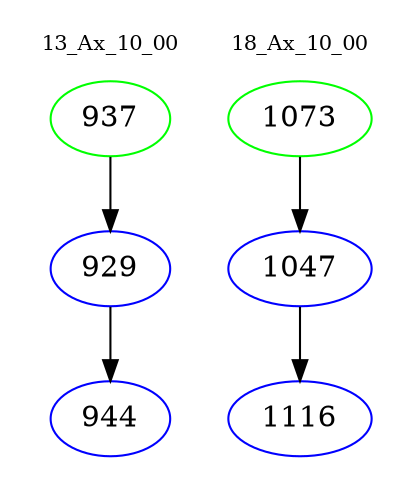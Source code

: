 digraph{
subgraph cluster_0 {
color = white
label = "13_Ax_10_00";
fontsize=10;
T0_937 [label="937", color="green"]
T0_937 -> T0_929 [color="black"]
T0_929 [label="929", color="blue"]
T0_929 -> T0_944 [color="black"]
T0_944 [label="944", color="blue"]
}
subgraph cluster_1 {
color = white
label = "18_Ax_10_00";
fontsize=10;
T1_1073 [label="1073", color="green"]
T1_1073 -> T1_1047 [color="black"]
T1_1047 [label="1047", color="blue"]
T1_1047 -> T1_1116 [color="black"]
T1_1116 [label="1116", color="blue"]
}
}
